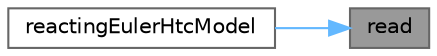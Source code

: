 digraph "read"
{
 // LATEX_PDF_SIZE
  bgcolor="transparent";
  edge [fontname=Helvetica,fontsize=10,labelfontname=Helvetica,labelfontsize=10];
  node [fontname=Helvetica,fontsize=10,shape=box,height=0.2,width=0.4];
  rankdir="RL";
  Node1 [id="Node000001",label="read",height=0.2,width=0.4,color="gray40", fillcolor="grey60", style="filled", fontcolor="black",tooltip=" "];
  Node1 -> Node2 [id="edge1_Node000001_Node000002",dir="back",color="steelblue1",style="solid",tooltip=" "];
  Node2 [id="Node000002",label="reactingEulerHtcModel",height=0.2,width=0.4,color="grey40", fillcolor="white", style="filled",URL="$classFoam_1_1functionObjects_1_1reactingEulerHtcModel.html#a2cfb892d87e4efc443ec9a842b49fd39",tooltip=" "];
}
